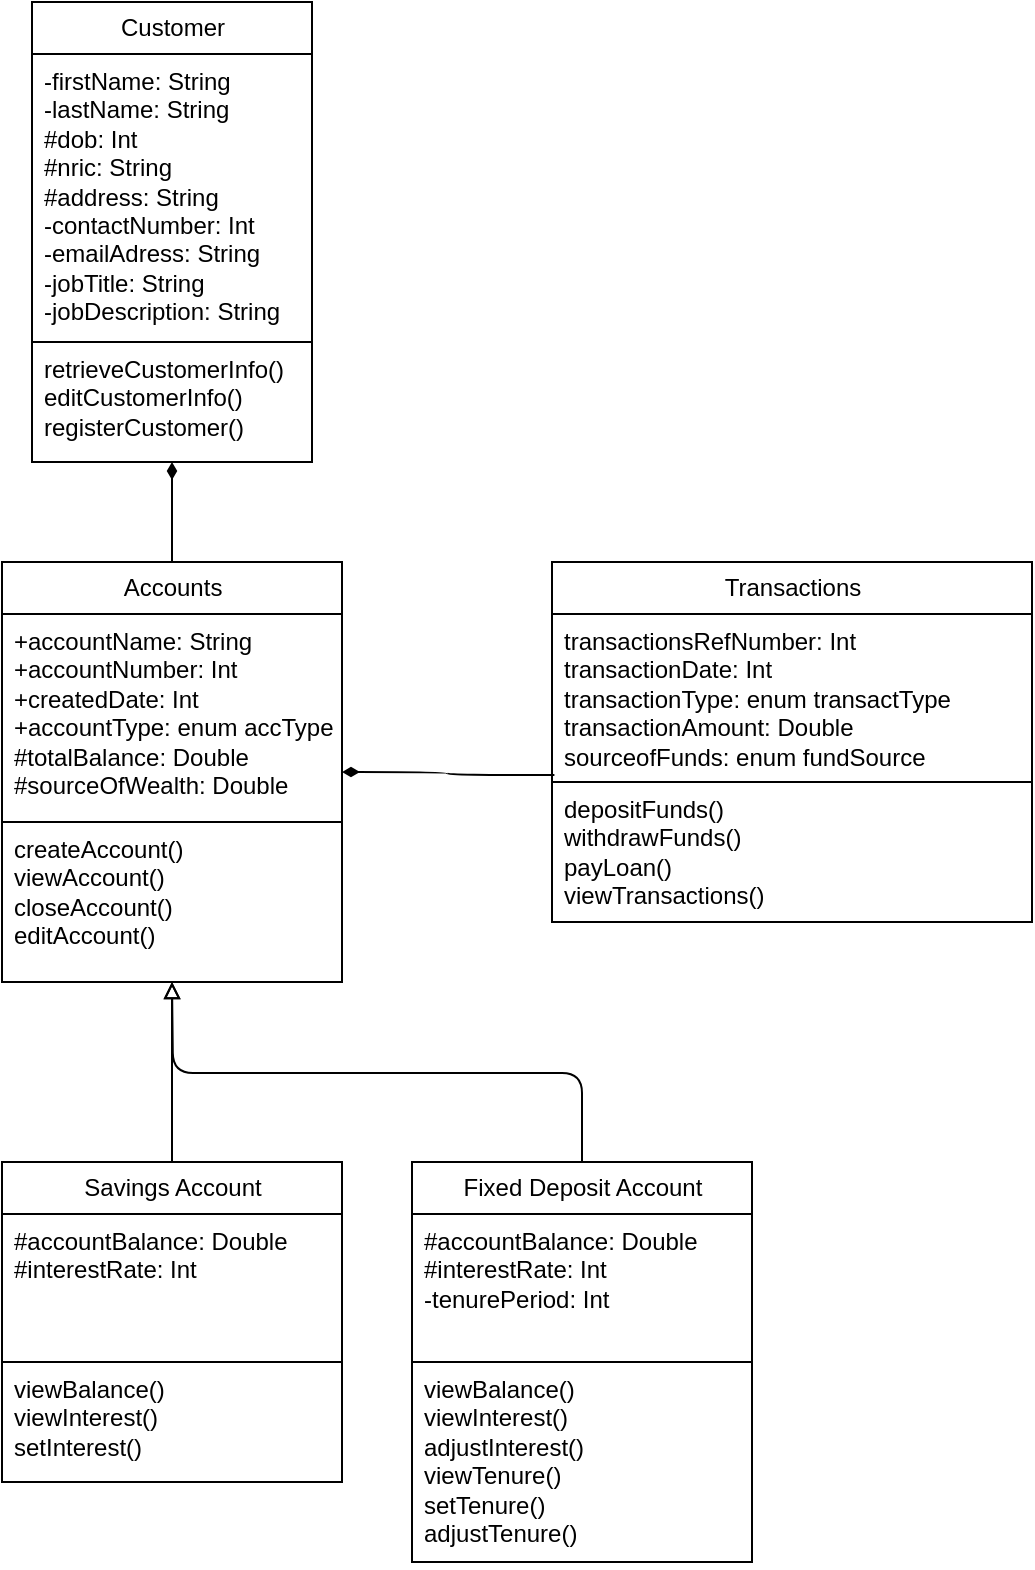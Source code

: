 <mxfile>
    <diagram id="tIrqm7jDpdkEBP31zQ5r" name="Page-1">
        <mxGraphModel dx="818" dy="532" grid="1" gridSize="10" guides="1" tooltips="1" connect="1" arrows="1" fold="1" page="1" pageScale="1" pageWidth="850" pageHeight="1100" math="0" shadow="0">
            <root>
                <mxCell id="0"/>
                <mxCell id="1" parent="0"/>
                <mxCell id="25" style="edgeStyle=none;html=1;startArrow=diamondThin;startFill=1;endArrow=none;endFill=0;" edge="1" parent="1" source="2" target="22">
                    <mxGeometry relative="1" as="geometry"/>
                </mxCell>
                <mxCell id="2" value="Customer" style="swimlane;fontStyle=0;childLayout=stackLayout;horizontal=1;startSize=26;fillColor=none;horizontalStack=0;resizeParent=1;resizeParentMax=0;resizeLast=0;collapsible=1;marginBottom=0;html=1;" vertex="1" parent="1">
                    <mxGeometry x="80" y="50" width="140" height="230" as="geometry"/>
                </mxCell>
                <mxCell id="3" value="-firstName: String&lt;br&gt;-lastName: String&lt;br&gt;#dob: Int&lt;br&gt;#nric: String&lt;br&gt;#address: String&lt;br&gt;-contactNumber: Int&lt;br&gt;-emailAdress: String&lt;br&gt;-jobTitle: String&lt;br&gt;-jobDescription: String" style="text;strokeColor=none;fillColor=none;align=left;verticalAlign=top;spacingLeft=4;spacingRight=4;overflow=hidden;rotatable=0;points=[[0,0.5],[1,0.5]];portConstraint=eastwest;whiteSpace=wrap;html=1;" vertex="1" parent="2">
                    <mxGeometry y="26" width="140" height="144" as="geometry"/>
                </mxCell>
                <mxCell id="11" value="retrieveCustomerInfo()&lt;br&gt;editCustomerInfo()&lt;br&gt;registerCustomer()" style="text;strokeColor=default;fillColor=none;align=left;verticalAlign=top;spacingLeft=4;spacingRight=4;overflow=hidden;rotatable=0;points=[[0,0.5],[1,0.5]];portConstraint=eastwest;whiteSpace=wrap;html=1;" vertex="1" parent="2">
                    <mxGeometry y="170" width="140" height="60" as="geometry"/>
                </mxCell>
                <mxCell id="32" style="html=1;entryX=0.005;entryY=0.959;entryDx=0;entryDy=0;entryPerimeter=0;startArrow=diamondThin;startFill=1;endArrow=none;endFill=0;elbow=vertical;edgeStyle=orthogonalEdgeStyle;curved=1;" edge="1" parent="1" source="22" target="30">
                    <mxGeometry relative="1" as="geometry"/>
                </mxCell>
                <mxCell id="22" value="Accounts" style="swimlane;fontStyle=0;childLayout=stackLayout;horizontal=1;startSize=26;fillColor=none;horizontalStack=0;resizeParent=1;resizeParentMax=0;resizeLast=0;collapsible=1;marginBottom=0;html=1;" vertex="1" parent="1">
                    <mxGeometry x="65" y="330" width="170" height="210" as="geometry"/>
                </mxCell>
                <mxCell id="23" value="+accountName: String&lt;br&gt;+accountNumber: Int&lt;br&gt;+createdDate: Int&lt;br&gt;+accountType: enum accType&lt;br&gt;#totalBalance: Double&lt;br&gt;#sourceOfWealth: Double" style="text;strokeColor=none;fillColor=none;align=left;verticalAlign=top;spacingLeft=4;spacingRight=4;overflow=hidden;rotatable=0;points=[[0,0.5],[1,0.5]];portConstraint=eastwest;whiteSpace=wrap;html=1;" vertex="1" parent="22">
                    <mxGeometry y="26" width="170" height="104" as="geometry"/>
                </mxCell>
                <mxCell id="24" value="createAccount()&lt;br&gt;viewAccount()&lt;br&gt;closeAccount()&lt;br&gt;editAccount()" style="text;strokeColor=default;fillColor=none;align=left;verticalAlign=top;spacingLeft=4;spacingRight=4;overflow=hidden;rotatable=0;points=[[0,0.5],[1,0.5]];portConstraint=eastwest;whiteSpace=wrap;html=1;" vertex="1" parent="22">
                    <mxGeometry y="130" width="170" height="80" as="geometry"/>
                </mxCell>
                <mxCell id="29" value="Transactions" style="swimlane;fontStyle=0;childLayout=stackLayout;horizontal=1;startSize=26;fillColor=none;horizontalStack=0;resizeParent=1;resizeParentMax=0;resizeLast=0;collapsible=1;marginBottom=0;html=1;" vertex="1" parent="1">
                    <mxGeometry x="340" y="330" width="240" height="180" as="geometry"/>
                </mxCell>
                <mxCell id="30" value="transactionsRefNumber: Int&lt;br&gt;transactionDate: Int&lt;br&gt;transactionType: enum transactType&lt;br&gt;transactionAmount: Double&lt;br&gt;sourceofFunds: enum fundSource" style="text;strokeColor=none;fillColor=none;align=left;verticalAlign=top;spacingLeft=4;spacingRight=4;overflow=hidden;rotatable=0;points=[[0,0.5],[1,0.5]];portConstraint=eastwest;whiteSpace=wrap;html=1;" vertex="1" parent="29">
                    <mxGeometry y="26" width="240" height="84" as="geometry"/>
                </mxCell>
                <mxCell id="31" value="depositFunds()&lt;br&gt;withdrawFunds()&lt;br&gt;payLoan()&lt;br&gt;viewTransactions()" style="text;strokeColor=default;fillColor=none;align=left;verticalAlign=top;spacingLeft=4;spacingRight=4;overflow=hidden;rotatable=0;points=[[0,0.5],[1,0.5]];portConstraint=eastwest;whiteSpace=wrap;html=1;" vertex="1" parent="29">
                    <mxGeometry y="110" width="240" height="70" as="geometry"/>
                </mxCell>
                <mxCell id="42" style="edgeStyle=orthogonalEdgeStyle;html=1;startArrow=none;startFill=0;endArrow=block;endFill=0;elbow=vertical;" edge="1" parent="1" source="33">
                    <mxGeometry relative="1" as="geometry">
                        <mxPoint x="150" y="540" as="targetPoint"/>
                    </mxGeometry>
                </mxCell>
                <mxCell id="33" value="Savings Account" style="swimlane;fontStyle=0;childLayout=stackLayout;horizontal=1;startSize=26;fillColor=none;horizontalStack=0;resizeParent=1;resizeParentMax=0;resizeLast=0;collapsible=1;marginBottom=0;html=1;" vertex="1" parent="1">
                    <mxGeometry x="65" y="630" width="170" height="160" as="geometry"/>
                </mxCell>
                <mxCell id="34" value="#accountBalance: Double&lt;br&gt;#interestRate: Int" style="text;strokeColor=none;fillColor=none;align=left;verticalAlign=top;spacingLeft=4;spacingRight=4;overflow=hidden;rotatable=0;points=[[0,0.5],[1,0.5]];portConstraint=eastwest;whiteSpace=wrap;html=1;" vertex="1" parent="33">
                    <mxGeometry y="26" width="170" height="74" as="geometry"/>
                </mxCell>
                <mxCell id="35" value="viewBalance()&lt;br&gt;viewInterest()&lt;br&gt;setInterest()" style="text;strokeColor=default;fillColor=none;align=left;verticalAlign=top;spacingLeft=4;spacingRight=4;overflow=hidden;rotatable=0;points=[[0,0.5],[1,0.5]];portConstraint=eastwest;whiteSpace=wrap;html=1;" vertex="1" parent="33">
                    <mxGeometry y="100" width="170" height="60" as="geometry"/>
                </mxCell>
                <mxCell id="43" style="edgeStyle=orthogonalEdgeStyle;html=1;startArrow=none;startFill=0;endArrow=block;endFill=0;elbow=vertical;exitX=0.5;exitY=0;exitDx=0;exitDy=0;" edge="1" parent="1" source="37">
                    <mxGeometry relative="1" as="geometry">
                        <mxPoint x="150" y="540" as="targetPoint"/>
                    </mxGeometry>
                </mxCell>
                <mxCell id="37" value="Fixed Deposit Account" style="swimlane;fontStyle=0;childLayout=stackLayout;horizontal=1;startSize=26;fillColor=none;horizontalStack=0;resizeParent=1;resizeParentMax=0;resizeLast=0;collapsible=1;marginBottom=0;html=1;" vertex="1" parent="1">
                    <mxGeometry x="270" y="630" width="170" height="200" as="geometry"/>
                </mxCell>
                <mxCell id="38" value="#accountBalance: Double&lt;br style=&quot;border-color: var(--border-color);&quot;&gt;#interestRate: Int&lt;br&gt;-tenurePeriod: Int" style="text;strokeColor=none;fillColor=none;align=left;verticalAlign=top;spacingLeft=4;spacingRight=4;overflow=hidden;rotatable=0;points=[[0,0.5],[1,0.5]];portConstraint=eastwest;whiteSpace=wrap;html=1;" vertex="1" parent="37">
                    <mxGeometry y="26" width="170" height="74" as="geometry"/>
                </mxCell>
                <mxCell id="39" value="viewBalance()&lt;br style=&quot;border-color: var(--border-color);&quot;&gt;viewInterest()&lt;br&gt;adjustInterest()&lt;br&gt;viewTenure()&lt;br&gt;setTenure()&lt;br&gt;adjustTenure()" style="text;strokeColor=default;fillColor=none;align=left;verticalAlign=top;spacingLeft=4;spacingRight=4;overflow=hidden;rotatable=0;points=[[0,0.5],[1,0.5]];portConstraint=eastwest;whiteSpace=wrap;html=1;" vertex="1" parent="37">
                    <mxGeometry y="100" width="170" height="100" as="geometry"/>
                </mxCell>
            </root>
        </mxGraphModel>
    </diagram>
</mxfile>